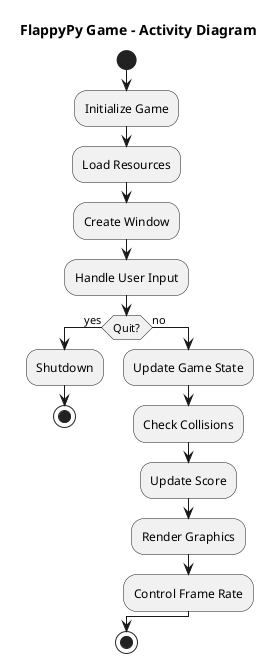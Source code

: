 @startuml
title FlappyPy Game - Activity Diagram

start
:Initialize Game;
:Load Resources;
:Create Window;

:Handle User Input;

if (Quit?) then (yes)
  :Shutdown;
  stop
else (no)
  :Update Game State;
  :Check Collisions;
  :Update Score;
  :Render Graphics;
  :Control Frame Rate;
endif

stop
@enduml
